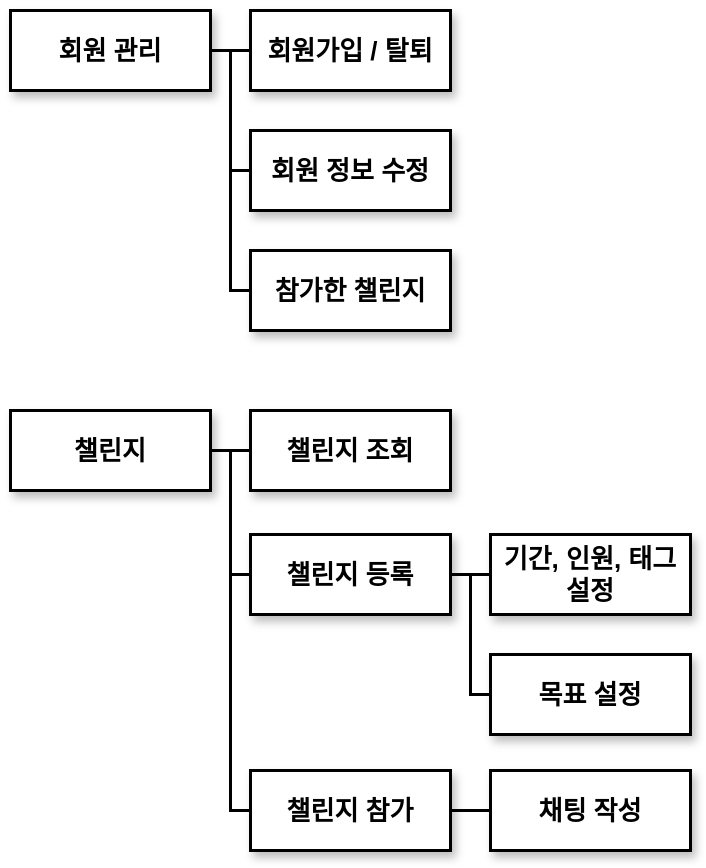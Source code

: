 <mxfile version="22.0.3" type="device">
  <diagram id="C5RBs43oDa-KdzZeNtuy" name="Page-1">
    <mxGraphModel dx="1219" dy="722" grid="0" gridSize="10" guides="1" tooltips="1" connect="1" arrows="1" fold="1" page="0" pageScale="1" pageWidth="827" pageHeight="1169" math="0" shadow="0">
      <root>
        <mxCell id="WIyWlLk6GJQsqaUBKTNV-0" />
        <mxCell id="WIyWlLk6GJQsqaUBKTNV-1" parent="WIyWlLk6GJQsqaUBKTNV-0" />
        <mxCell id="ccS3K4prVrShULBh0jxt-0" value="회원 관리" style="rounded=0;whiteSpace=wrap;html=1;container=0;shadow=1;strokeWidth=1.5;fontSize=13;fontStyle=1" parent="WIyWlLk6GJQsqaUBKTNV-1" vertex="1">
          <mxGeometry x="120" y="20" width="100" height="40" as="geometry" />
        </mxCell>
        <mxCell id="ccS3K4prVrShULBh0jxt-1" value="회원가입 / 탈퇴" style="rounded=0;whiteSpace=wrap;html=1;container=0;shadow=1;strokeWidth=1.5;fontSize=13;fontStyle=1" parent="WIyWlLk6GJQsqaUBKTNV-1" vertex="1">
          <mxGeometry x="240" y="20" width="100" height="40" as="geometry" />
        </mxCell>
        <mxCell id="ccS3K4prVrShULBh0jxt-16" style="edgeStyle=orthogonalEdgeStyle;shape=connector;rounded=0;orthogonalLoop=1;jettySize=auto;html=1;exitX=1;exitY=0.5;exitDx=0;exitDy=0;entryX=0;entryY=0.5;entryDx=0;entryDy=0;labelBackgroundColor=default;strokeColor=default;align=center;verticalAlign=middle;fontFamily=Helvetica;fontSize=13;fontColor=default;endArrow=none;endFill=0;shadow=0;strokeWidth=1.5;fontStyle=1" parent="WIyWlLk6GJQsqaUBKTNV-1" source="ccS3K4prVrShULBh0jxt-0" target="ccS3K4prVrShULBh0jxt-1" edge="1">
          <mxGeometry relative="1" as="geometry" />
        </mxCell>
        <mxCell id="ccS3K4prVrShULBh0jxt-2" value="회원 정보 수정" style="rounded=0;whiteSpace=wrap;html=1;container=0;shadow=1;strokeWidth=1.5;fontSize=13;fontStyle=1" parent="WIyWlLk6GJQsqaUBKTNV-1" vertex="1">
          <mxGeometry x="240" y="80" width="100" height="40" as="geometry" />
        </mxCell>
        <mxCell id="ccS3K4prVrShULBh0jxt-17" style="edgeStyle=orthogonalEdgeStyle;shape=connector;rounded=0;orthogonalLoop=1;jettySize=auto;html=1;exitX=1;exitY=0.5;exitDx=0;exitDy=0;entryX=0;entryY=0.5;entryDx=0;entryDy=0;labelBackgroundColor=default;strokeColor=default;align=center;verticalAlign=middle;fontFamily=Helvetica;fontSize=13;fontColor=default;endArrow=none;endFill=0;shadow=0;strokeWidth=1.5;fontStyle=1" parent="WIyWlLk6GJQsqaUBKTNV-1" source="ccS3K4prVrShULBh0jxt-0" target="ccS3K4prVrShULBh0jxt-2" edge="1">
          <mxGeometry relative="1" as="geometry">
            <Array as="points">
              <mxPoint x="230" y="40" />
              <mxPoint x="230" y="100" />
            </Array>
          </mxGeometry>
        </mxCell>
        <mxCell id="ccS3K4prVrShULBh0jxt-3" value="참가한 챌린지" style="rounded=0;whiteSpace=wrap;html=1;container=0;shadow=1;strokeWidth=1.5;fontSize=13;fontStyle=1" parent="WIyWlLk6GJQsqaUBKTNV-1" vertex="1">
          <mxGeometry x="240" y="140" width="100" height="40" as="geometry" />
        </mxCell>
        <mxCell id="ccS3K4prVrShULBh0jxt-22" style="edgeStyle=orthogonalEdgeStyle;shape=connector;rounded=0;orthogonalLoop=1;jettySize=auto;html=1;exitX=1;exitY=0.5;exitDx=0;exitDy=0;entryX=0;entryY=0.5;entryDx=0;entryDy=0;labelBackgroundColor=default;strokeColor=default;align=center;verticalAlign=middle;fontFamily=Helvetica;fontSize=13;fontColor=default;endArrow=none;endFill=0;shadow=0;strokeWidth=1.5;fontStyle=1" parent="WIyWlLk6GJQsqaUBKTNV-1" source="ccS3K4prVrShULBh0jxt-0" target="ccS3K4prVrShULBh0jxt-3" edge="1">
          <mxGeometry relative="1" as="geometry">
            <Array as="points">
              <mxPoint x="230" y="40" />
              <mxPoint x="230" y="160" />
            </Array>
          </mxGeometry>
        </mxCell>
        <mxCell id="Ddrkf_U3SmuqEeUaq5jr-5" style="edgeStyle=orthogonalEdgeStyle;rounded=0;orthogonalLoop=1;jettySize=auto;html=1;exitX=1;exitY=0.5;exitDx=0;exitDy=0;entryX=0;entryY=0.5;entryDx=0;entryDy=0;endArrow=none;endFill=0;strokeWidth=1.5;" parent="WIyWlLk6GJQsqaUBKTNV-1" source="ccS3K4prVrShULBh0jxt-25" target="ccS3K4prVrShULBh0jxt-31" edge="1">
          <mxGeometry relative="1" as="geometry" />
        </mxCell>
        <mxCell id="Ddrkf_U3SmuqEeUaq5jr-6" style="edgeStyle=orthogonalEdgeStyle;shape=connector;rounded=0;orthogonalLoop=1;jettySize=auto;html=1;exitX=1;exitY=0.5;exitDx=0;exitDy=0;entryX=0;entryY=0.5;entryDx=0;entryDy=0;labelBackgroundColor=default;strokeColor=default;strokeWidth=1.5;align=center;verticalAlign=middle;fontFamily=Helvetica;fontSize=11;fontColor=default;endArrow=none;endFill=0;" parent="WIyWlLk6GJQsqaUBKTNV-1" source="ccS3K4prVrShULBh0jxt-25" target="ccS3K4prVrShULBh0jxt-34" edge="1">
          <mxGeometry relative="1" as="geometry">
            <Array as="points">
              <mxPoint x="230" y="240" />
              <mxPoint x="230" y="302" />
            </Array>
          </mxGeometry>
        </mxCell>
        <mxCell id="Ddrkf_U3SmuqEeUaq5jr-11" style="edgeStyle=orthogonalEdgeStyle;shape=connector;rounded=0;orthogonalLoop=1;jettySize=auto;html=1;exitX=1;exitY=0.5;exitDx=0;exitDy=0;entryX=0;entryY=0.5;entryDx=0;entryDy=0;labelBackgroundColor=default;strokeColor=default;strokeWidth=1.5;align=center;verticalAlign=middle;fontFamily=Helvetica;fontSize=11;fontColor=default;endArrow=none;endFill=0;" parent="WIyWlLk6GJQsqaUBKTNV-1" source="ccS3K4prVrShULBh0jxt-25" target="Ddrkf_U3SmuqEeUaq5jr-10" edge="1">
          <mxGeometry relative="1" as="geometry">
            <Array as="points">
              <mxPoint x="230" y="240" />
              <mxPoint x="230" y="420" />
            </Array>
          </mxGeometry>
        </mxCell>
        <mxCell id="ccS3K4prVrShULBh0jxt-25" value="챌린지" style="rounded=0;whiteSpace=wrap;html=1;shadow=1;strokeWidth=1.5;fontSize=13;fontStyle=1" parent="WIyWlLk6GJQsqaUBKTNV-1" vertex="1">
          <mxGeometry x="120" y="220" width="100" height="40" as="geometry" />
        </mxCell>
        <mxCell id="ccS3K4prVrShULBh0jxt-31" value="챌린지 조회" style="rounded=0;whiteSpace=wrap;html=1;shadow=1;strokeWidth=1.5;fontSize=13;fontStyle=1" parent="WIyWlLk6GJQsqaUBKTNV-1" vertex="1">
          <mxGeometry x="240" y="220" width="100" height="40" as="geometry" />
        </mxCell>
        <mxCell id="Ddrkf_U3SmuqEeUaq5jr-16" style="edgeStyle=orthogonalEdgeStyle;shape=connector;rounded=0;orthogonalLoop=1;jettySize=auto;html=1;exitX=1;exitY=0.5;exitDx=0;exitDy=0;entryX=0;entryY=0.5;entryDx=0;entryDy=0;labelBackgroundColor=default;strokeColor=default;strokeWidth=1.5;align=center;verticalAlign=middle;fontFamily=Helvetica;fontSize=11;fontColor=default;endArrow=none;endFill=0;" parent="WIyWlLk6GJQsqaUBKTNV-1" source="ccS3K4prVrShULBh0jxt-34" target="Ddrkf_U3SmuqEeUaq5jr-8" edge="1">
          <mxGeometry relative="1" as="geometry" />
        </mxCell>
        <mxCell id="Ddrkf_U3SmuqEeUaq5jr-17" style="edgeStyle=orthogonalEdgeStyle;shape=connector;rounded=0;orthogonalLoop=1;jettySize=auto;html=1;exitX=1;exitY=0.5;exitDx=0;exitDy=0;entryX=0;entryY=0.5;entryDx=0;entryDy=0;labelBackgroundColor=default;strokeColor=default;strokeWidth=1.5;align=center;verticalAlign=middle;fontFamily=Helvetica;fontSize=11;fontColor=default;endArrow=none;endFill=0;" parent="WIyWlLk6GJQsqaUBKTNV-1" source="ccS3K4prVrShULBh0jxt-34" target="Ddrkf_U3SmuqEeUaq5jr-9" edge="1">
          <mxGeometry relative="1" as="geometry">
            <Array as="points">
              <mxPoint x="350" y="302" />
              <mxPoint x="350" y="362" />
            </Array>
          </mxGeometry>
        </mxCell>
        <mxCell id="ccS3K4prVrShULBh0jxt-34" value="챌린지 등록" style="rounded=0;whiteSpace=wrap;html=1;shadow=1;strokeWidth=1.5;fontSize=13;fontStyle=1" parent="WIyWlLk6GJQsqaUBKTNV-1" vertex="1">
          <mxGeometry x="240" y="282" width="100" height="40" as="geometry" />
        </mxCell>
        <mxCell id="Ddrkf_U3SmuqEeUaq5jr-8" value="기간, 인원, 태그 설정" style="rounded=0;whiteSpace=wrap;html=1;shadow=1;strokeWidth=1.5;fontSize=13;fontStyle=1" parent="WIyWlLk6GJQsqaUBKTNV-1" vertex="1">
          <mxGeometry x="360" y="282" width="100" height="40" as="geometry" />
        </mxCell>
        <mxCell id="Ddrkf_U3SmuqEeUaq5jr-9" value="목표 설정" style="rounded=0;whiteSpace=wrap;html=1;shadow=1;strokeWidth=1.5;fontSize=13;fontStyle=1" parent="WIyWlLk6GJQsqaUBKTNV-1" vertex="1">
          <mxGeometry x="360" y="342" width="100" height="40" as="geometry" />
        </mxCell>
        <mxCell id="Ddrkf_U3SmuqEeUaq5jr-19" style="edgeStyle=orthogonalEdgeStyle;shape=connector;rounded=0;orthogonalLoop=1;jettySize=auto;html=1;exitX=1;exitY=0.5;exitDx=0;exitDy=0;entryX=0;entryY=0.5;entryDx=0;entryDy=0;labelBackgroundColor=default;strokeColor=default;strokeWidth=1.5;align=center;verticalAlign=middle;fontFamily=Helvetica;fontSize=11;fontColor=default;endArrow=none;endFill=0;" parent="WIyWlLk6GJQsqaUBKTNV-1" source="Ddrkf_U3SmuqEeUaq5jr-10" target="Ddrkf_U3SmuqEeUaq5jr-13" edge="1">
          <mxGeometry relative="1" as="geometry" />
        </mxCell>
        <mxCell id="Ddrkf_U3SmuqEeUaq5jr-10" value="챌린지 참가" style="rounded=0;whiteSpace=wrap;html=1;shadow=1;strokeWidth=1.5;fontSize=13;fontStyle=1" parent="WIyWlLk6GJQsqaUBKTNV-1" vertex="1">
          <mxGeometry x="240" y="400" width="100" height="40" as="geometry" />
        </mxCell>
        <mxCell id="Ddrkf_U3SmuqEeUaq5jr-13" value="채팅 작성" style="rounded=0;whiteSpace=wrap;html=1;shadow=1;strokeWidth=1.5;fontSize=13;fontStyle=1" parent="WIyWlLk6GJQsqaUBKTNV-1" vertex="1">
          <mxGeometry x="360" y="400" width="100" height="40" as="geometry" />
        </mxCell>
      </root>
    </mxGraphModel>
  </diagram>
</mxfile>
